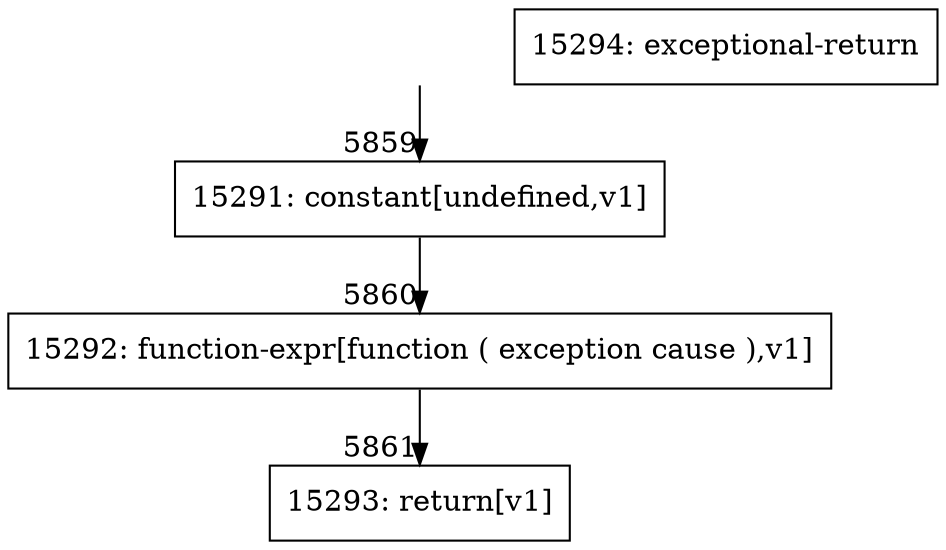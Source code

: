 digraph {
rankdir="TD"
BB_entry431[shape=none,label=""];
BB_entry431 -> BB5859 [tailport=s, headport=n, headlabel="    5859"]
BB5859 [shape=record label="{15291: constant[undefined,v1]}" ] 
BB5859 -> BB5860 [tailport=s, headport=n, headlabel="      5860"]
BB5860 [shape=record label="{15292: function-expr[function ( exception cause ),v1]}" ] 
BB5860 -> BB5861 [tailport=s, headport=n, headlabel="      5861"]
BB5861 [shape=record label="{15293: return[v1]}" ] 
BB5862 [shape=record label="{15294: exceptional-return}" ] 
//#$~ 9111
}

